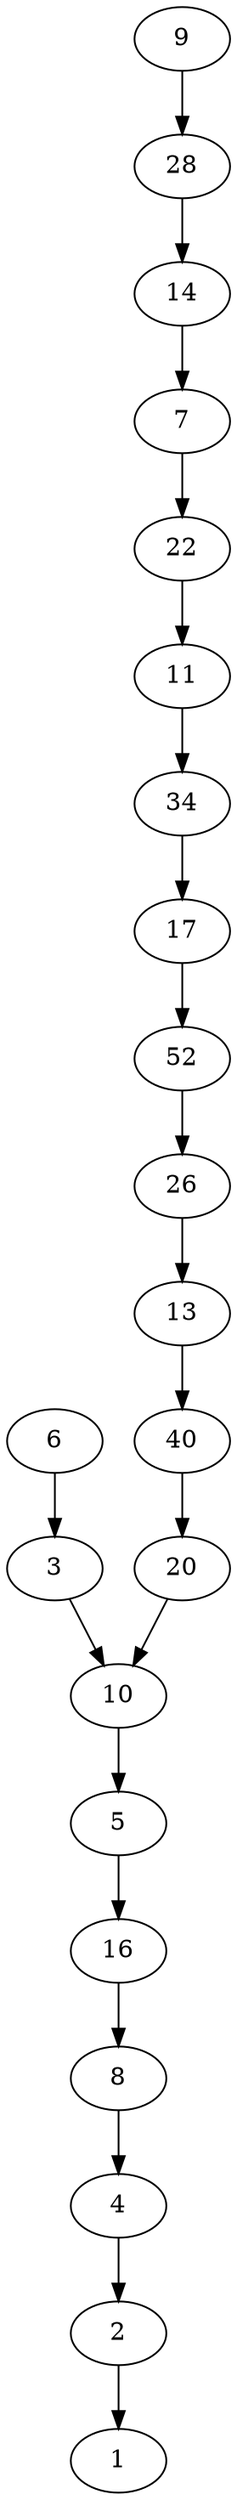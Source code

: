 strict digraph "" {
	2 -> 1;
	3 -> 10;
	10 -> 5;
	5 -> 16;
	16 -> 8;
	8 -> 4;
	4 -> 2;
	6 -> 3;
	7 -> 22;
	22 -> 11;
	11 -> 34;
	34 -> 17;
	17 -> 52;
	52 -> 26;
	26 -> 13;
	13 -> 40;
	40 -> 20;
	20 -> 10;
	9 -> 28;
	28 -> 14;
	14 -> 7;
}
